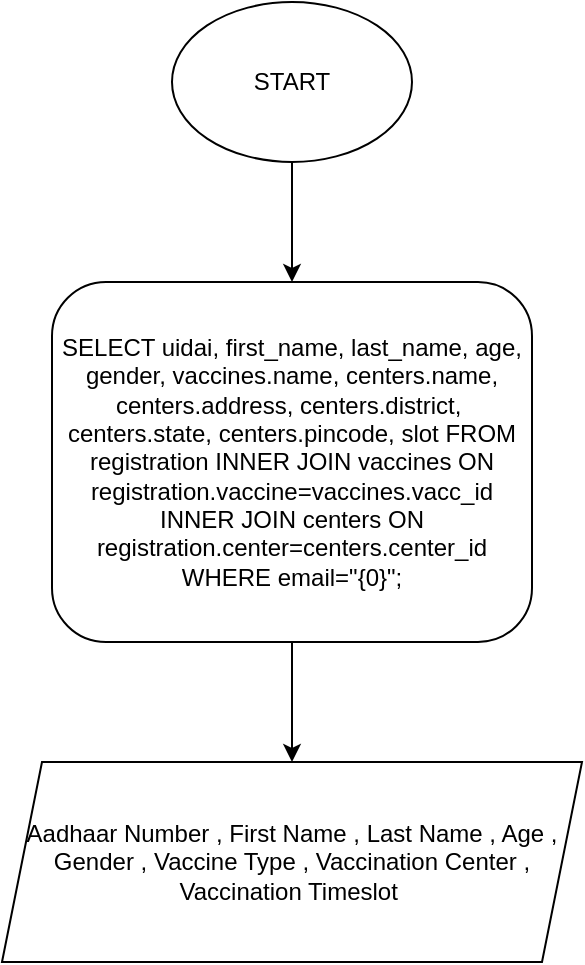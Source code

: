 <mxfile version="16.6.1" type="github">
  <diagram id="C5RBs43oDa-KdzZeNtuy" name="Page-1">
    <mxGraphModel dx="1102" dy="614" grid="1" gridSize="10" guides="1" tooltips="1" connect="1" arrows="1" fold="1" page="1" pageScale="1" pageWidth="827" pageHeight="1169" math="0" shadow="0">
      <root>
        <mxCell id="WIyWlLk6GJQsqaUBKTNV-0" />
        <mxCell id="WIyWlLk6GJQsqaUBKTNV-1" parent="WIyWlLk6GJQsqaUBKTNV-0" />
        <mxCell id="BuiQUnqwnBU72Iu3UpvT-1" style="edgeStyle=orthogonalEdgeStyle;rounded=0;orthogonalLoop=1;jettySize=auto;html=1;" parent="WIyWlLk6GJQsqaUBKTNV-1" edge="1">
          <mxGeometry relative="1" as="geometry">
            <mxPoint x="400" y="150" as="targetPoint" />
            <mxPoint x="400" y="80" as="sourcePoint" />
          </mxGeometry>
        </mxCell>
        <mxCell id="BuiQUnqwnBU72Iu3UpvT-8" style="edgeStyle=orthogonalEdgeStyle;rounded=0;orthogonalLoop=1;jettySize=auto;html=1;" parent="WIyWlLk6GJQsqaUBKTNV-1" source="BuiQUnqwnBU72Iu3UpvT-2" edge="1">
          <mxGeometry relative="1" as="geometry">
            <mxPoint x="400" y="390" as="targetPoint" />
          </mxGeometry>
        </mxCell>
        <mxCell id="BuiQUnqwnBU72Iu3UpvT-2" value="SELECT uidai, first_name, last_name, age, gender, vaccines.name, centers.name, centers.address, centers.district,&amp;nbsp; centers.state, centers.pincode, slot FROM registration INNER JOIN vaccines ON registration.vaccine=vaccines.vacc_id INNER JOIN centers ON registration.center=centers.center_id WHERE email=&quot;{0}&quot;;" style="rounded=1;whiteSpace=wrap;html=1;" parent="WIyWlLk6GJQsqaUBKTNV-1" vertex="1">
          <mxGeometry x="280" y="150" width="240" height="180" as="geometry" />
        </mxCell>
        <mxCell id="BuiQUnqwnBU72Iu3UpvT-6" value="Aadhaar Number , First Name , Last Name , Age , Gender , Vaccine Type , Vaccination Center , Vaccination Timeslot&amp;nbsp;" style="shape=parallelogram;perimeter=parallelogramPerimeter;whiteSpace=wrap;html=1;fixedSize=1;align=center;" parent="WIyWlLk6GJQsqaUBKTNV-1" vertex="1">
          <mxGeometry x="255" y="390" width="290" height="100" as="geometry" />
        </mxCell>
        <mxCell id="eRFgEbbwjtseHK3JOu_Y-0" value="START" style="ellipse;whiteSpace=wrap;html=1;" vertex="1" parent="WIyWlLk6GJQsqaUBKTNV-1">
          <mxGeometry x="340" y="10" width="120" height="80" as="geometry" />
        </mxCell>
      </root>
    </mxGraphModel>
  </diagram>
</mxfile>
